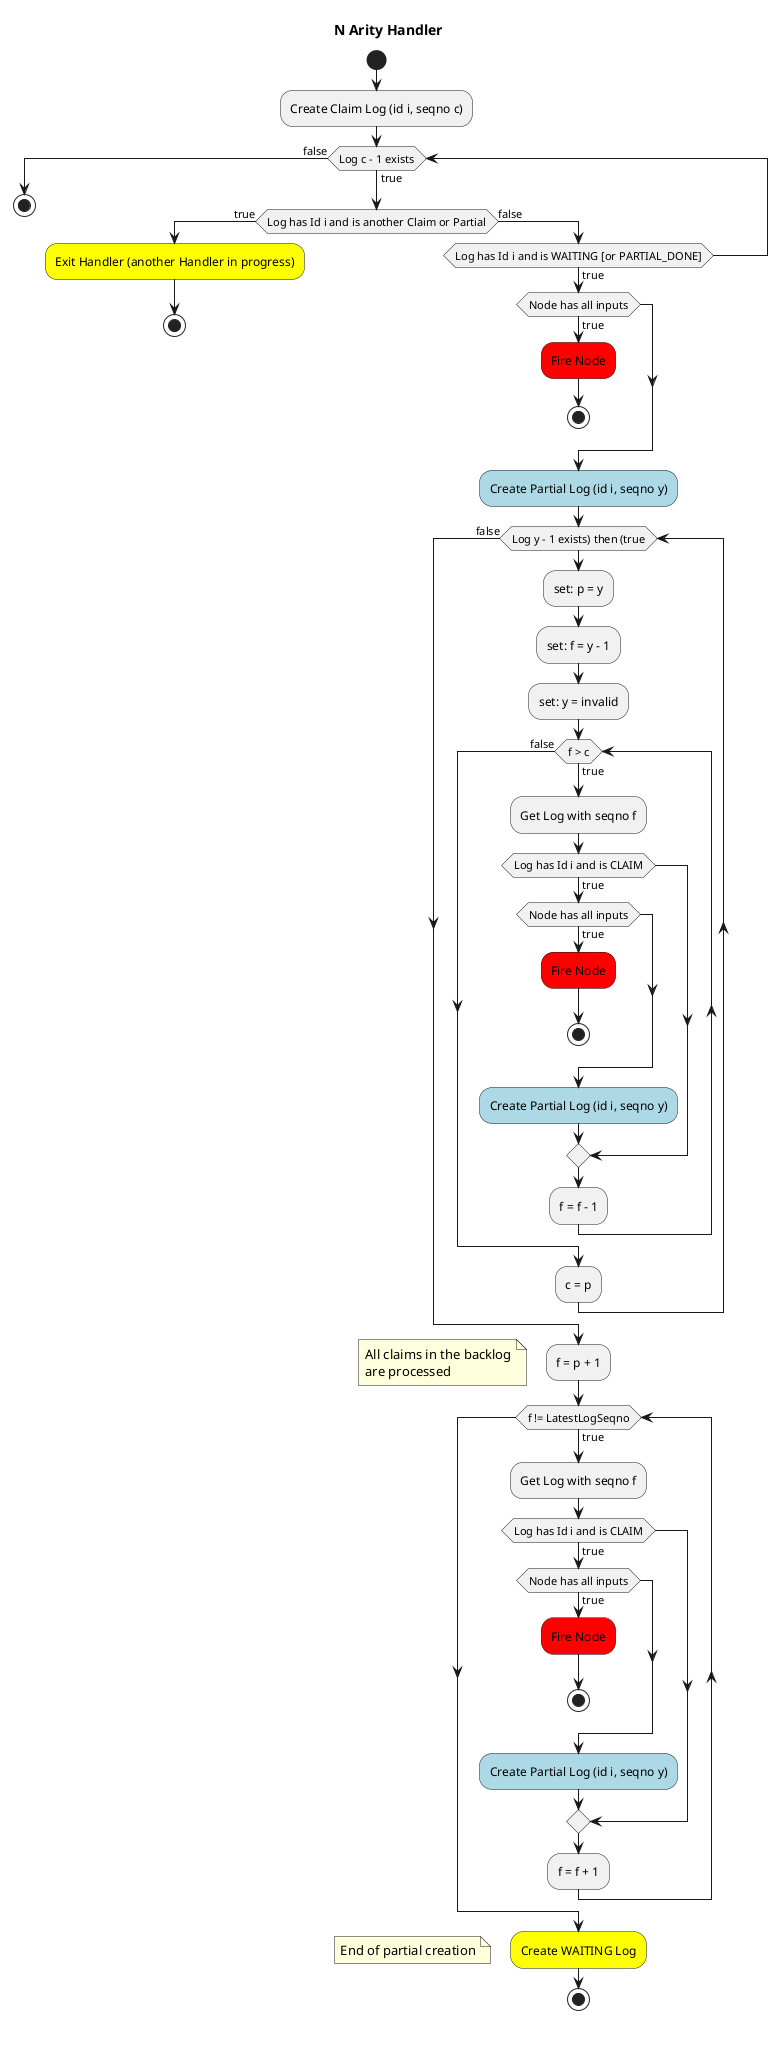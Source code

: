 @startuml
title N Arity Handler
start
:Create Claim Log (id i, seqno c);
while (Log c - 1 exists) is (true)
    if (Log has Id i and is another Claim or Partial) then (true)
        #yellow:Exit Handler (another Handler in progress);
        stop
    else (false)
        if (Log has Id i and is WAITING [or PARTIAL_DONE]) then (true)
            if (Node has all inputs) then (true)
                #red:Fire Node;
                stop
            endif
                #lightblue:Create Partial Log (id i, seqno y);
                while (Log y - 1 exists) then (true)
                    :set: p = y;
                    :set: f = y - 1;
                    :set: y = invalid;
                    while (f > c) is (true)
                        :Get Log with seqno f;
                        if (Log has Id i and is CLAIM) then (true)
                            if (Node has all inputs) then (true)
                                #red:Fire Node;
                                stop
                            endif
                            #lightblue:Create Partial Log (id i, seqno y);
                        endif
                        :f = f - 1;
                    endwhile (false)
                    :c = p;
                endwhile (false)
            :f = p + 1;
            floating note
                All claims in the backlog
                are processed
            endnote
            while (f != LatestLogSeqno) is (true)
                :Get Log with seqno f;
                if (Log has Id i and is CLAIM) then (true)
                    if (Node has all inputs) then (true)
                        #red:Fire Node;
                        stop
                    endif
                    #lightblue:Create Partial Log (id i, seqno y);
              endif
              :f = f + 1;
            endwhile
            #yellow:Create WAITING Log;
            floating note
                End of partial creation
                endnote
            stop
        endif
    endif
endwhile (false)
stop
@enduml